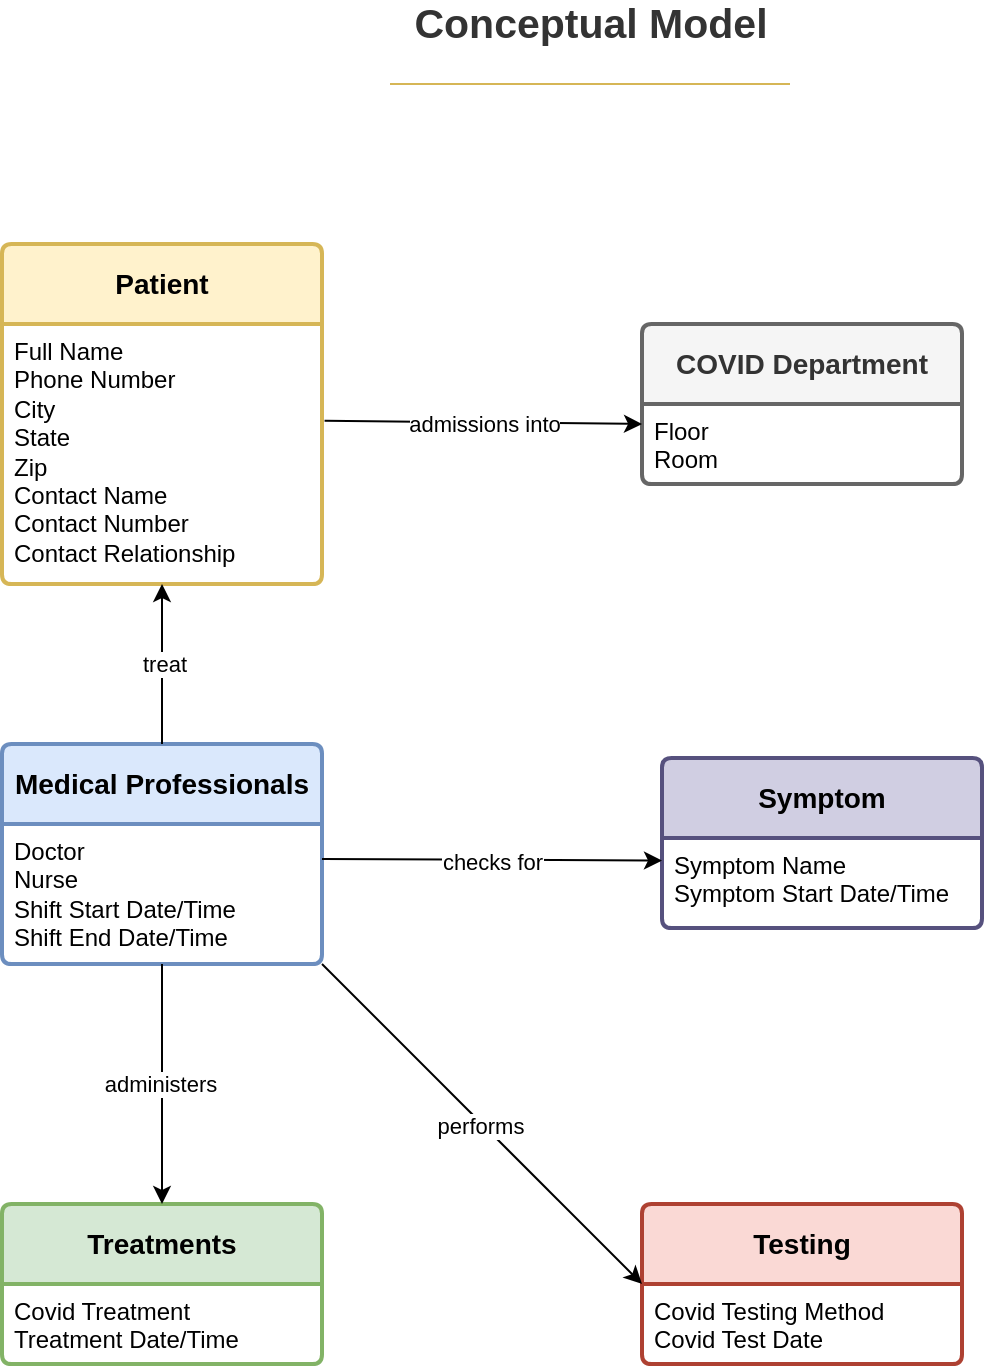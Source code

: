 <mxfile version="21.6.1" type="device">
  <diagram name="Page-1" id="mNXS3DSHUNHvtuHstR9U">
    <mxGraphModel dx="1037" dy="606" grid="1" gridSize="10" guides="1" tooltips="1" connect="1" arrows="1" fold="1" page="1" pageScale="1" pageWidth="827" pageHeight="1169" math="0" shadow="0">
      <root>
        <mxCell id="0" />
        <mxCell id="1" parent="0" />
        <mxCell id="2xnCWhjKNZ0leVq2F9KZ-1" value="&lt;b&gt;Patient&lt;/b&gt;" style="swimlane;childLayout=stackLayout;horizontal=1;startSize=40;horizontalStack=0;rounded=1;fontSize=14;fontStyle=0;strokeWidth=2;resizeParent=0;resizeLast=1;shadow=0;dashed=0;align=center;arcSize=4;whiteSpace=wrap;html=1;fillColor=#fff2cc;strokeColor=#d6b656;" parent="1" vertex="1">
          <mxGeometry x="120" y="220" width="160" height="170" as="geometry" />
        </mxCell>
        <mxCell id="2xnCWhjKNZ0leVq2F9KZ-2" value="Full Name&lt;br&gt;Phone Number&lt;br&gt;City&lt;br&gt;State&lt;br&gt;Zip&lt;br&gt;Contact Name&lt;br&gt;Contact Number&lt;br&gt;Contact Relationship" style="align=left;strokeColor=none;fillColor=none;spacingLeft=4;fontSize=12;verticalAlign=top;resizable=0;rotatable=0;part=1;html=1;" parent="2xnCWhjKNZ0leVq2F9KZ-1" vertex="1">
          <mxGeometry y="40" width="160" height="130" as="geometry" />
        </mxCell>
        <mxCell id="2xnCWhjKNZ0leVq2F9KZ-7" value="&lt;b&gt;COVID Department&lt;/b&gt;" style="swimlane;childLayout=stackLayout;horizontal=1;startSize=40;horizontalStack=0;rounded=1;fontSize=14;fontStyle=0;strokeWidth=2;resizeParent=0;resizeLast=1;shadow=0;dashed=0;align=center;arcSize=4;whiteSpace=wrap;html=1;fillColor=#f5f5f5;fontColor=#333333;strokeColor=#666666;" parent="1" vertex="1">
          <mxGeometry x="440" y="260" width="160" height="80" as="geometry" />
        </mxCell>
        <mxCell id="2xnCWhjKNZ0leVq2F9KZ-8" value="Floor&lt;br&gt;Room" style="align=left;strokeColor=none;fillColor=none;spacingLeft=4;fontSize=12;verticalAlign=top;resizable=0;rotatable=0;part=1;html=1;" parent="2xnCWhjKNZ0leVq2F9KZ-7" vertex="1">
          <mxGeometry y="40" width="160" height="40" as="geometry" />
        </mxCell>
        <mxCell id="2xnCWhjKNZ0leVq2F9KZ-9" value="&lt;b&gt;Medical Professionals&lt;/b&gt;" style="swimlane;childLayout=stackLayout;horizontal=1;startSize=40;horizontalStack=0;rounded=1;fontSize=14;fontStyle=0;strokeWidth=2;resizeParent=0;resizeLast=1;shadow=0;dashed=0;align=center;arcSize=4;whiteSpace=wrap;html=1;fillColor=#dae8fc;strokeColor=#6c8ebf;" parent="1" vertex="1">
          <mxGeometry x="120" y="470" width="160" height="110" as="geometry" />
        </mxCell>
        <mxCell id="2xnCWhjKNZ0leVq2F9KZ-10" value="Doctor&lt;br&gt;Nurse&lt;br&gt;Shift Start Date/Time&lt;br&gt;Shift End Date/Time" style="align=left;strokeColor=none;fillColor=none;spacingLeft=4;fontSize=12;verticalAlign=top;resizable=0;rotatable=0;part=1;html=1;" parent="2xnCWhjKNZ0leVq2F9KZ-9" vertex="1">
          <mxGeometry y="40" width="160" height="70" as="geometry" />
        </mxCell>
        <mxCell id="2xnCWhjKNZ0leVq2F9KZ-11" value="&lt;b&gt;Symptom&lt;/b&gt;" style="swimlane;childLayout=stackLayout;horizontal=1;startSize=40;horizontalStack=0;rounded=1;fontSize=14;fontStyle=0;strokeWidth=2;resizeParent=0;resizeLast=1;shadow=0;dashed=0;align=center;arcSize=4;whiteSpace=wrap;html=1;fillColor=#d0cee2;strokeColor=#56517e;" parent="1" vertex="1">
          <mxGeometry x="450" y="477" width="160" height="85" as="geometry" />
        </mxCell>
        <mxCell id="2xnCWhjKNZ0leVq2F9KZ-12" value="Symptom Name&lt;br&gt;Symptom Start Date/Time" style="align=left;strokeColor=none;fillColor=none;spacingLeft=4;fontSize=12;verticalAlign=top;resizable=0;rotatable=0;part=1;html=1;" parent="2xnCWhjKNZ0leVq2F9KZ-11" vertex="1">
          <mxGeometry y="40" width="160" height="45" as="geometry" />
        </mxCell>
        <mxCell id="2xnCWhjKNZ0leVq2F9KZ-13" value="&lt;b&gt;Treatments&lt;/b&gt;" style="swimlane;childLayout=stackLayout;horizontal=1;startSize=40;horizontalStack=0;rounded=1;fontSize=14;fontStyle=0;strokeWidth=2;resizeParent=0;resizeLast=1;shadow=0;dashed=0;align=center;arcSize=4;whiteSpace=wrap;html=1;fillColor=#d5e8d4;strokeColor=#82b366;" parent="1" vertex="1">
          <mxGeometry x="120" y="700" width="160" height="80" as="geometry" />
        </mxCell>
        <mxCell id="2xnCWhjKNZ0leVq2F9KZ-14" value="Covid Treatment&lt;br&gt;Treatment Date/Time" style="align=left;strokeColor=none;fillColor=none;spacingLeft=4;fontSize=12;verticalAlign=top;resizable=0;rotatable=0;part=1;html=1;" parent="2xnCWhjKNZ0leVq2F9KZ-13" vertex="1">
          <mxGeometry y="40" width="160" height="40" as="geometry" />
        </mxCell>
        <mxCell id="2xnCWhjKNZ0leVq2F9KZ-15" value="&lt;b&gt;Testing&lt;/b&gt;" style="swimlane;childLayout=stackLayout;horizontal=1;startSize=40;horizontalStack=0;rounded=1;fontSize=14;fontStyle=0;strokeWidth=2;resizeParent=0;resizeLast=1;shadow=0;dashed=0;align=center;arcSize=4;whiteSpace=wrap;html=1;fillColor=#fad9d5;strokeColor=#ae4132;" parent="1" vertex="1">
          <mxGeometry x="440" y="700" width="160" height="80" as="geometry" />
        </mxCell>
        <mxCell id="2xnCWhjKNZ0leVq2F9KZ-16" value="Covid Testing Method&lt;br&gt;Covid Test Date" style="align=left;strokeColor=none;fillColor=none;spacingLeft=4;fontSize=12;verticalAlign=top;resizable=0;rotatable=0;part=1;html=1;" parent="2xnCWhjKNZ0leVq2F9KZ-15" vertex="1">
          <mxGeometry y="40" width="160" height="40" as="geometry" />
        </mxCell>
        <mxCell id="98V4NqpjXAjCseQ5XePn-2" value="" style="endArrow=classic;html=1;rounded=0;exitX=1.008;exitY=0.372;exitDx=0;exitDy=0;exitPerimeter=0;entryX=0;entryY=0.25;entryDx=0;entryDy=0;" parent="1" source="2xnCWhjKNZ0leVq2F9KZ-2" target="2xnCWhjKNZ0leVq2F9KZ-8" edge="1">
          <mxGeometry width="50" height="50" relative="1" as="geometry">
            <mxPoint x="320" y="160" as="sourcePoint" />
            <mxPoint x="370" y="110" as="targetPoint" />
          </mxGeometry>
        </mxCell>
        <mxCell id="98V4NqpjXAjCseQ5XePn-3" value="admissions into" style="edgeLabel;html=1;align=center;verticalAlign=middle;resizable=0;points=[];" parent="98V4NqpjXAjCseQ5XePn-2" vertex="1" connectable="0">
          <mxGeometry x="-0.003" y="-1" relative="1" as="geometry">
            <mxPoint as="offset" />
          </mxGeometry>
        </mxCell>
        <mxCell id="98V4NqpjXAjCseQ5XePn-4" value="" style="endArrow=classic;html=1;rounded=0;exitX=1;exitY=0.25;exitDx=0;exitDy=0;entryX=0;entryY=0.25;entryDx=0;entryDy=0;" parent="1" source="2xnCWhjKNZ0leVq2F9KZ-10" target="2xnCWhjKNZ0leVq2F9KZ-12" edge="1">
          <mxGeometry width="50" height="50" relative="1" as="geometry">
            <mxPoint x="291" y="376.5" as="sourcePoint" />
            <mxPoint x="450" y="378.5" as="targetPoint" />
          </mxGeometry>
        </mxCell>
        <mxCell id="98V4NqpjXAjCseQ5XePn-5" value="checks for" style="edgeLabel;html=1;align=center;verticalAlign=middle;resizable=0;points=[];" parent="98V4NqpjXAjCseQ5XePn-4" vertex="1" connectable="0">
          <mxGeometry x="-0.003" y="-1" relative="1" as="geometry">
            <mxPoint as="offset" />
          </mxGeometry>
        </mxCell>
        <mxCell id="98V4NqpjXAjCseQ5XePn-6" value="" style="endArrow=classic;html=1;rounded=0;exitX=1;exitY=1;exitDx=0;exitDy=0;entryX=0;entryY=0;entryDx=0;entryDy=0;" parent="1" source="2xnCWhjKNZ0leVq2F9KZ-10" target="2xnCWhjKNZ0leVq2F9KZ-16" edge="1">
          <mxGeometry width="50" height="50" relative="1" as="geometry">
            <mxPoint x="280" y="420" as="sourcePoint" />
            <mxPoint x="439" y="422" as="targetPoint" />
          </mxGeometry>
        </mxCell>
        <mxCell id="98V4NqpjXAjCseQ5XePn-7" value="performs" style="edgeLabel;html=1;align=center;verticalAlign=middle;resizable=0;points=[];" parent="98V4NqpjXAjCseQ5XePn-6" vertex="1" connectable="0">
          <mxGeometry x="-0.003" y="-1" relative="1" as="geometry">
            <mxPoint as="offset" />
          </mxGeometry>
        </mxCell>
        <mxCell id="98V4NqpjXAjCseQ5XePn-8" value="" style="endArrow=classic;html=1;rounded=0;exitX=0.5;exitY=1;exitDx=0;exitDy=0;entryX=0.5;entryY=0;entryDx=0;entryDy=0;" parent="1" source="2xnCWhjKNZ0leVq2F9KZ-10" target="2xnCWhjKNZ0leVq2F9KZ-13" edge="1">
          <mxGeometry width="50" height="50" relative="1" as="geometry">
            <mxPoint x="110" y="500" as="sourcePoint" />
            <mxPoint x="269" y="502" as="targetPoint" />
          </mxGeometry>
        </mxCell>
        <mxCell id="98V4NqpjXAjCseQ5XePn-9" value="administers" style="edgeLabel;html=1;align=center;verticalAlign=middle;resizable=0;points=[];" parent="98V4NqpjXAjCseQ5XePn-8" vertex="1" connectable="0">
          <mxGeometry x="-0.003" y="-1" relative="1" as="geometry">
            <mxPoint as="offset" />
          </mxGeometry>
        </mxCell>
        <mxCell id="qhVtNer88Igqvl7IYoof-2" value="" style="endArrow=none;html=1;rounded=0;fillColor=#fff2cc;strokeColor=#d6b656;" parent="1" edge="1">
          <mxGeometry width="50" height="50" relative="1" as="geometry">
            <mxPoint x="314" y="140" as="sourcePoint" />
            <mxPoint x="514" y="140" as="targetPoint" />
          </mxGeometry>
        </mxCell>
        <mxCell id="qhVtNer88Igqvl7IYoof-3" value="&lt;font style=&quot;font-size: 20.5px;&quot;&gt;&lt;b style=&quot;font-size: 20.5px;&quot;&gt;Conceptual Model&lt;/b&gt;&lt;/font&gt;" style="edgeLabel;html=1;align=center;verticalAlign=middle;resizable=0;points=[];fontColor=#333333;fontSize=20.5;" parent="qhVtNer88Igqvl7IYoof-2" vertex="1" connectable="0">
          <mxGeometry x="0.036" y="3" relative="1" as="geometry">
            <mxPoint x="-4" y="-27" as="offset" />
          </mxGeometry>
        </mxCell>
        <mxCell id="n6YXhgBfJseSlnIA2djT-1" value="" style="endArrow=classic;html=1;rounded=0;exitX=1.008;exitY=0.372;exitDx=0;exitDy=0;exitPerimeter=0;entryX=0.5;entryY=1;entryDx=0;entryDy=0;" edge="1" parent="1" target="2xnCWhjKNZ0leVq2F9KZ-2">
          <mxGeometry width="50" height="50" relative="1" as="geometry">
            <mxPoint x="200" y="470" as="sourcePoint" />
            <mxPoint x="200" y="400" as="targetPoint" />
          </mxGeometry>
        </mxCell>
        <mxCell id="n6YXhgBfJseSlnIA2djT-2" value="treat" style="edgeLabel;html=1;align=center;verticalAlign=middle;resizable=0;points=[];" vertex="1" connectable="0" parent="n6YXhgBfJseSlnIA2djT-1">
          <mxGeometry x="-0.003" y="-1" relative="1" as="geometry">
            <mxPoint as="offset" />
          </mxGeometry>
        </mxCell>
      </root>
    </mxGraphModel>
  </diagram>
</mxfile>
